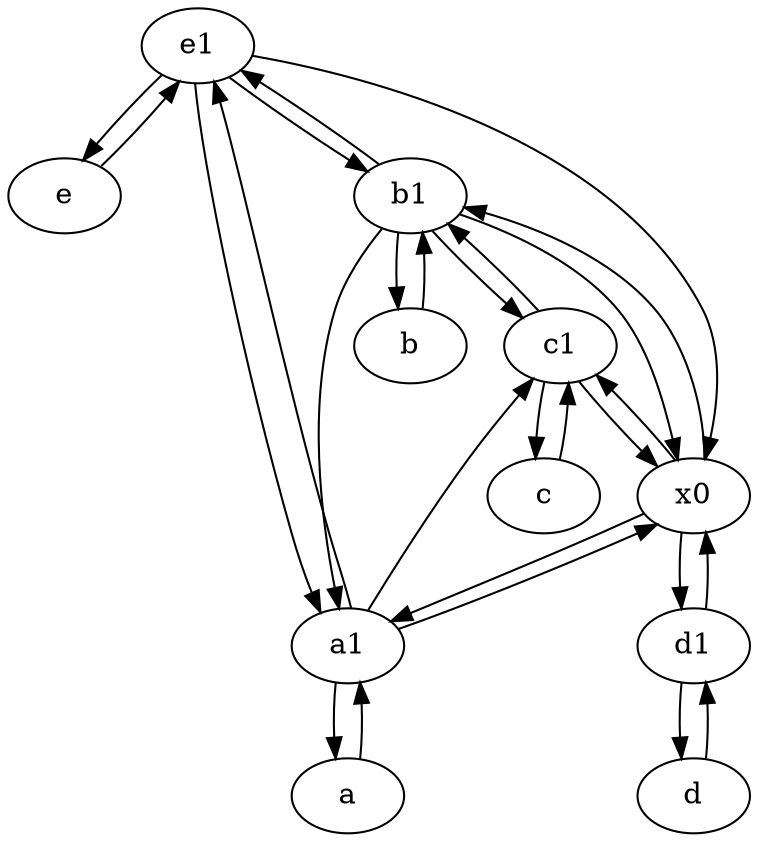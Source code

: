 digraph  {
	e1 [pos="25,45!"];
	e [pos="30,50!"];
	c1 [pos="30,15!"];
	d1 [pos="25,30!"];
	b1 [pos="45,20!"];
	x0;
	a1 [pos="40,15!"];
	d [pos="20,30!"];
	a [pos="40,10!"];
	c [pos="20,10!"];
	b [pos="50,20!"];
	a -> a1;
	e1 -> b1;
	c1 -> c;
	x0 -> c1;
	c1 -> x0;
	x0 -> d1;
	b1 -> e1;
	x0 -> a1;
	a1 -> e1;
	a1 -> x0;
	e1 -> a1;
	d -> d1;
	c1 -> b1;
	d1 -> d;
	e -> e1;
	c -> c1;
	b1 -> c1;
	b1 -> a1;
	e1 -> e;
	b1 -> x0;
	d1 -> x0;
	x0 -> b1;
	e1 -> x0;
	b1 -> b;
	b -> b1;
	a1 -> a;
	a1 -> c1;

	}
